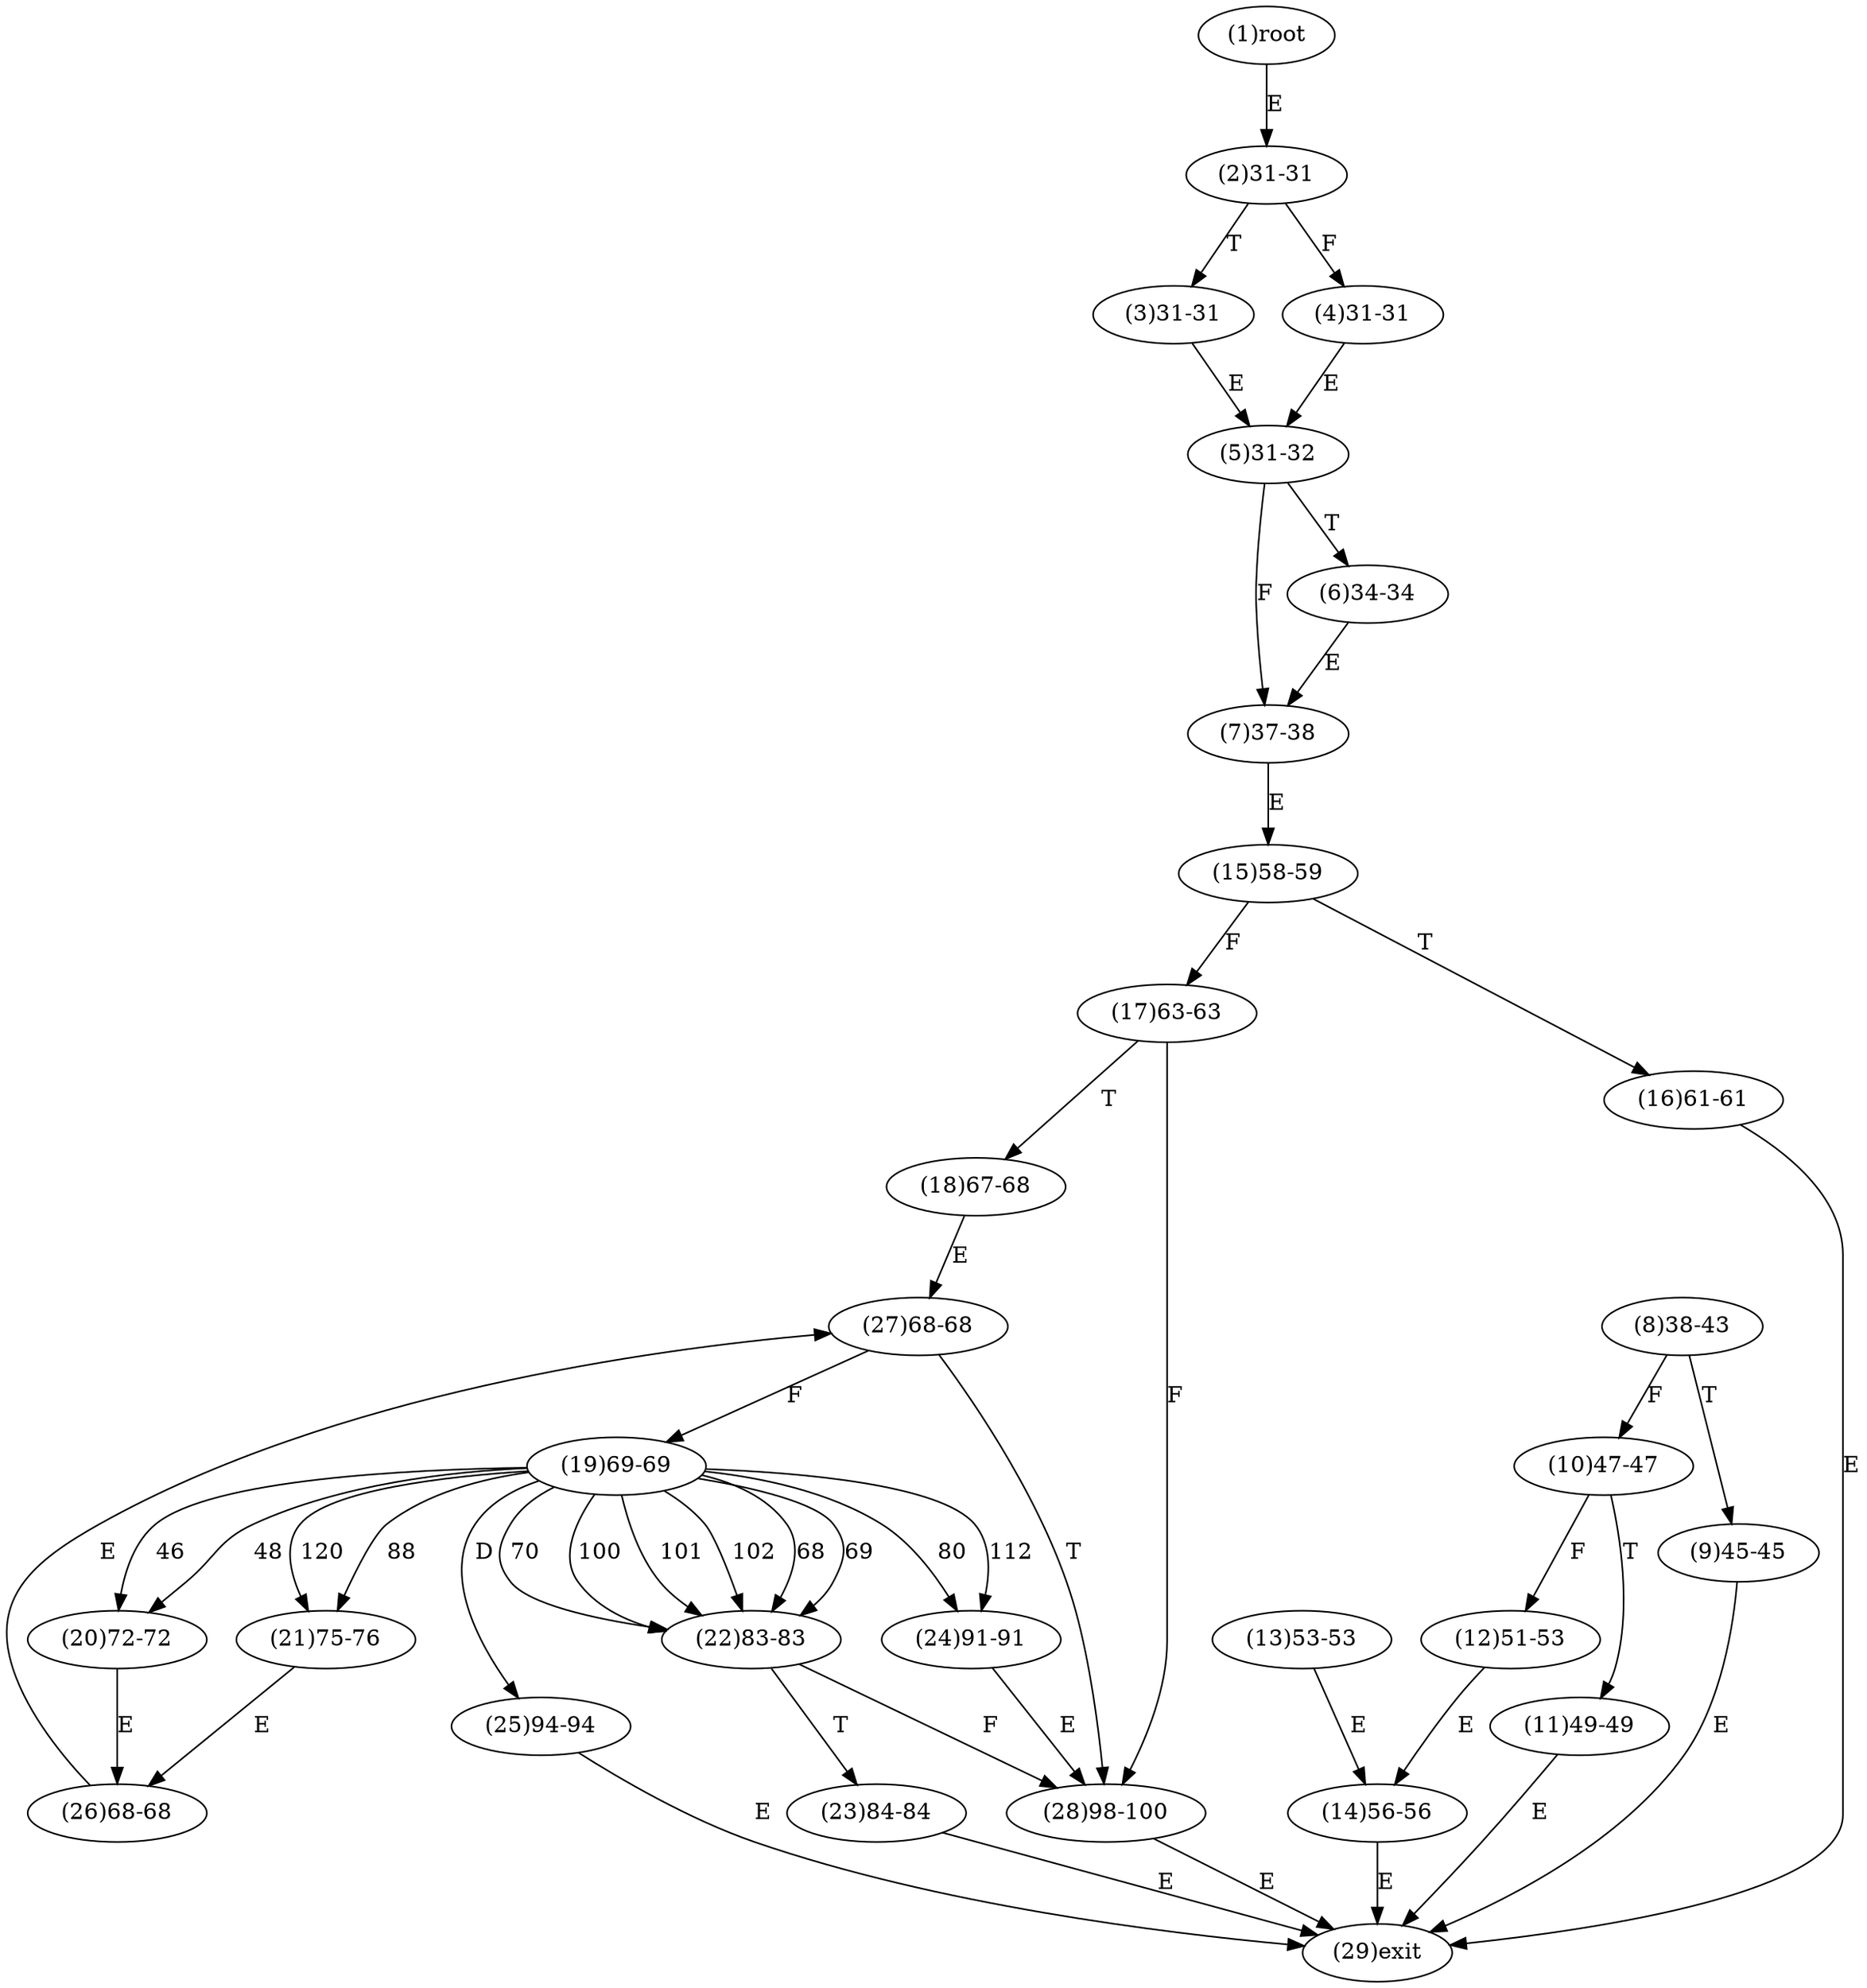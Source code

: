 digraph "" { 
1[ label="(1)root"];
2[ label="(2)31-31"];
3[ label="(3)31-31"];
4[ label="(4)31-31"];
5[ label="(5)31-32"];
6[ label="(6)34-34"];
7[ label="(7)37-38"];
8[ label="(8)38-43"];
9[ label="(9)45-45"];
10[ label="(10)47-47"];
11[ label="(11)49-49"];
12[ label="(12)51-53"];
13[ label="(13)53-53"];
14[ label="(14)56-56"];
15[ label="(15)58-59"];
17[ label="(17)63-63"];
16[ label="(16)61-61"];
19[ label="(19)69-69"];
18[ label="(18)67-68"];
21[ label="(21)75-76"];
20[ label="(20)72-72"];
23[ label="(23)84-84"];
22[ label="(22)83-83"];
25[ label="(25)94-94"];
24[ label="(24)91-91"];
27[ label="(27)68-68"];
26[ label="(26)68-68"];
29[ label="(29)exit"];
28[ label="(28)98-100"];
1->2[ label="E"];
2->4[ label="F"];
2->3[ label="T"];
3->5[ label="E"];
4->5[ label="E"];
5->7[ label="F"];
5->6[ label="T"];
6->7[ label="E"];
7->15[ label="E"];
8->10[ label="F"];
8->9[ label="T"];
9->29[ label="E"];
10->12[ label="F"];
10->11[ label="T"];
11->29[ label="E"];
12->14[ label="E"];
13->14[ label="E"];
14->29[ label="E"];
15->17[ label="F"];
15->16[ label="T"];
16->29[ label="E"];
17->28[ label="F"];
17->18[ label="T"];
18->27[ label="E"];
19->20[ label="46"];
19->20[ label="48"];
19->22[ label="68"];
19->22[ label="69"];
19->22[ label="70"];
19->24[ label="80"];
19->21[ label="88"];
19->22[ label="100"];
19->22[ label="101"];
19->22[ label="102"];
19->24[ label="112"];
19->21[ label="120"];
19->25[ label="D"];
20->26[ label="E"];
21->26[ label="E"];
22->28[ label="F"];
22->23[ label="T"];
23->29[ label="E"];
24->28[ label="E"];
25->29[ label="E"];
26->27[ label="E"];
27->19[ label="F"];
27->28[ label="T"];
28->29[ label="E"];
}